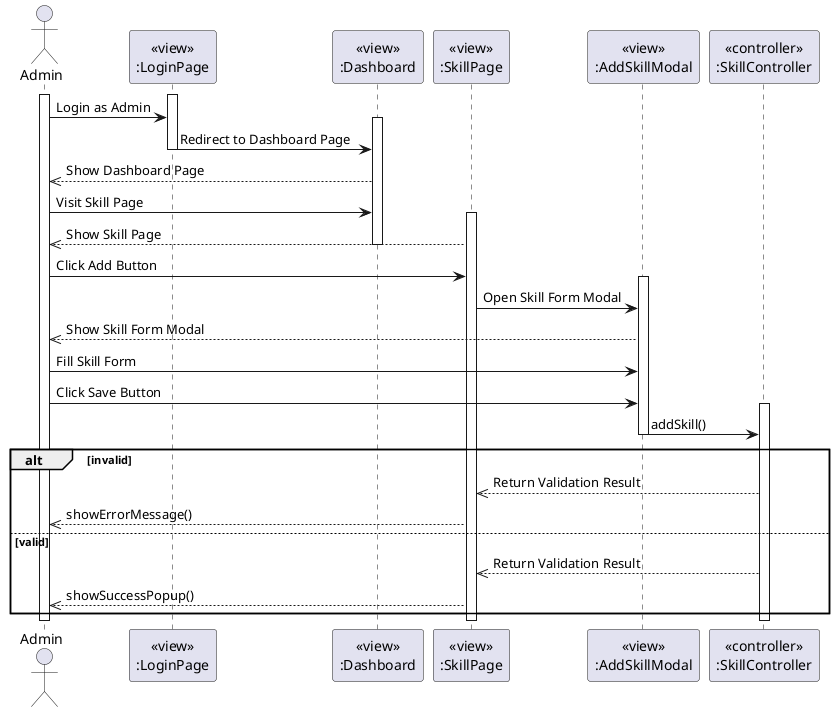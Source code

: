 @startuml AddSkill
actor Admin
participant LoginPageView [
  <<view>>
  :LoginPage
]

participant DashboardView [
  <<view>>
  :Dashboard
]

participant SkillView [
  <<view>>
  :SkillPage
]

participant AddSkillModalView [
  <<view>>
  :AddSkillModal
]

participant SkillController [
  <<controller>>
  :SkillController
]

activate Admin
activate LoginPageView
Admin -> LoginPageView: Login as Admin
activate DashboardView
LoginPageView -> DashboardView: Redirect to Dashboard Page
deactivate LoginPageView

DashboardView -->> Admin: Show Dashboard Page

Admin -> DashboardView: Visit Skill Page
activate SkillView
SkillView -->> Admin: Show Skill Page
deactivate DashboardView

Admin -> SkillView: Click Add Button

activate AddSkillModalView
SkillView -> AddSkillModalView: Open Skill Form Modal
AddSkillModalView -->> Admin: Show Skill Form Modal

Admin -> AddSkillModalView: Fill Skill Form
Admin -> AddSkillModalView: Click Save Button

activate SkillController
AddSkillModalView -> SkillController: addSkill()
deactivate AddSkillModalView
alt invalid
    SkillController -->> SkillView: Return Validation Result
    SkillView -->> Admin: showErrorMessage()
else valid
    SkillController -->> SkillView: Return Validation Result
    SkillView -->> Admin: showSuccessPopup()
end

deactivate SkillController
deactivate Admin
deactivate SkillView
@enduml
